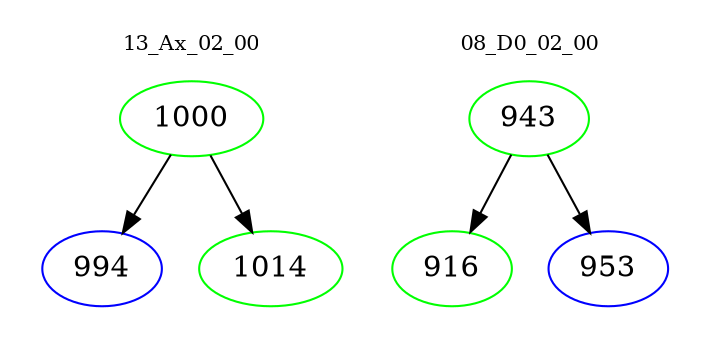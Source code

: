 digraph{
subgraph cluster_0 {
color = white
label = "13_Ax_02_00";
fontsize=10;
T0_1000 [label="1000", color="green"]
T0_1000 -> T0_994 [color="black"]
T0_994 [label="994", color="blue"]
T0_1000 -> T0_1014 [color="black"]
T0_1014 [label="1014", color="green"]
}
subgraph cluster_1 {
color = white
label = "08_D0_02_00";
fontsize=10;
T1_943 [label="943", color="green"]
T1_943 -> T1_916 [color="black"]
T1_916 [label="916", color="green"]
T1_943 -> T1_953 [color="black"]
T1_953 [label="953", color="blue"]
}
}
